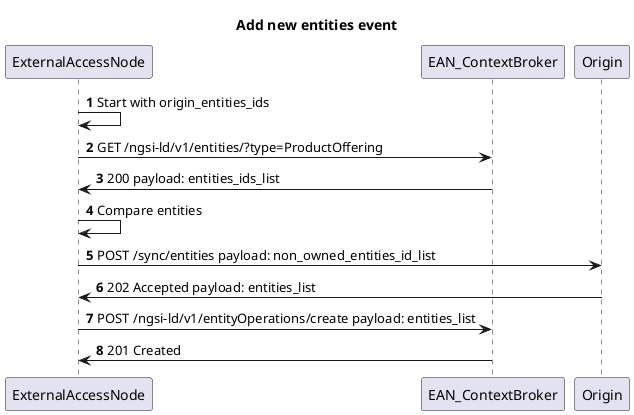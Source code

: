 @startuml
'https://plantuml.com/sequence-diagram

title Add new entities event

autonumber

ExternalAccessNode -> ExternalAccessNode: Start with origin_entities_ids

ExternalAccessNode -> EAN_ContextBroker: GET /ngsi-ld/v1/entities/?type=ProductOffering

EAN_ContextBroker -> ExternalAccessNode: 200 payload: entities_ids_list

ExternalAccessNode -> ExternalAccessNode: Compare entities

ExternalAccessNode -> Origin: POST /sync/entities payload: non_owned_entities_id_list

Origin -> ExternalAccessNode: 202 Accepted payload: entities_list

ExternalAccessNode -> EAN_ContextBroker: POST /ngsi-ld/v1/entityOperations/create payload: entities_list

EAN_ContextBroker -> ExternalAccessNode: 201 Created

@enduml